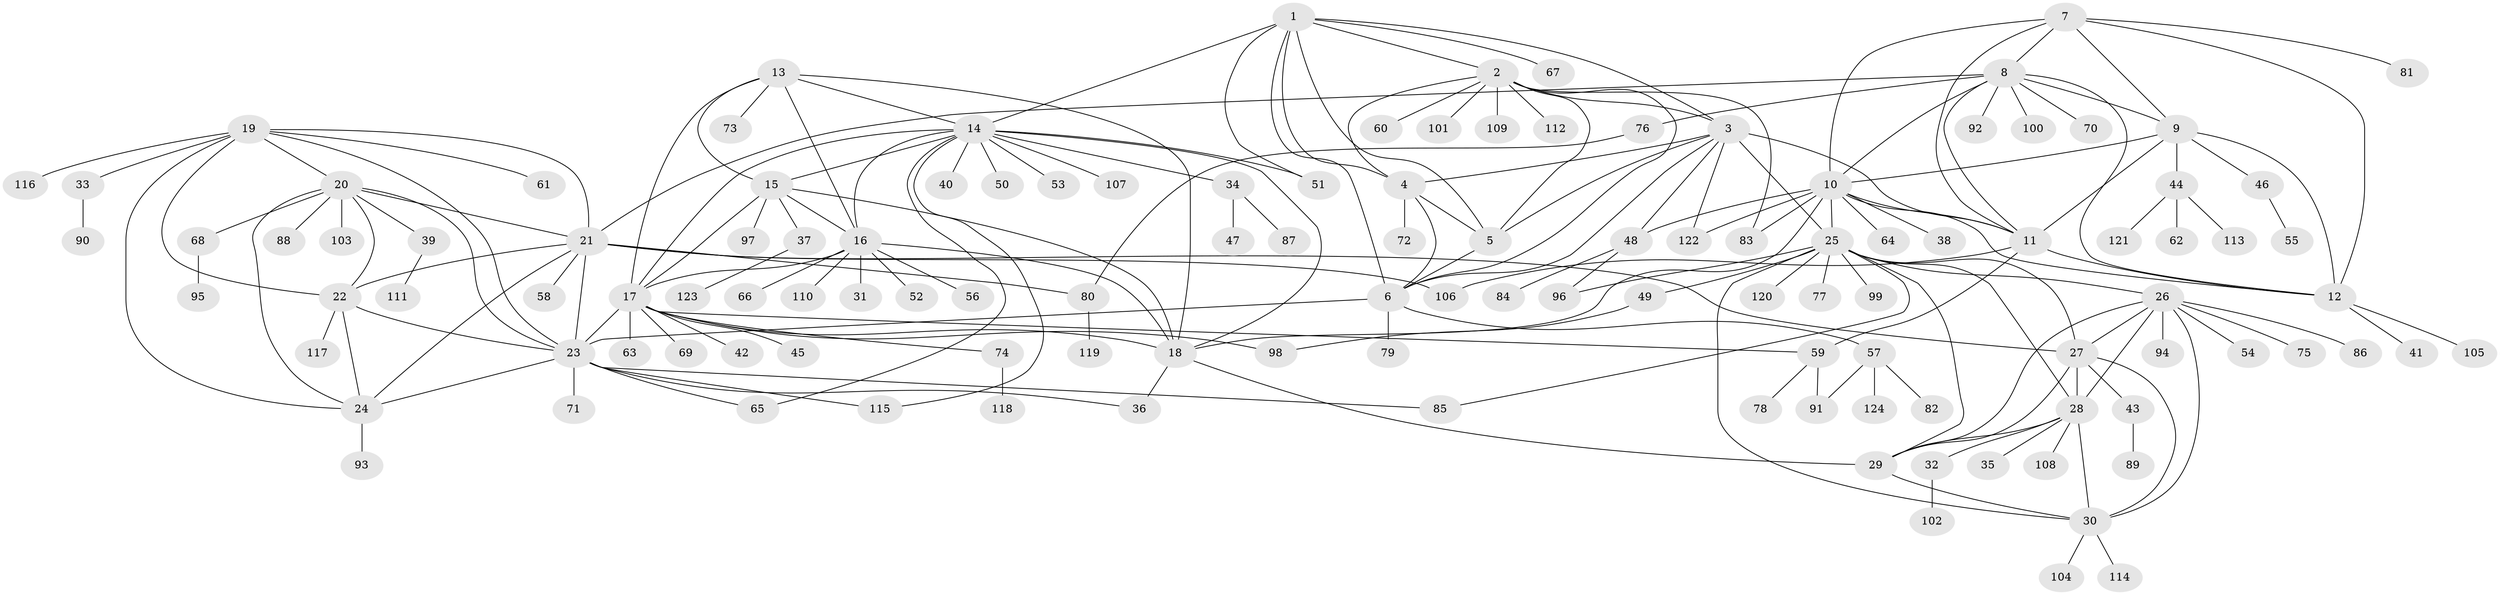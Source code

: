 // Generated by graph-tools (version 1.1) at 2025/11/02/27/25 16:11:33]
// undirected, 124 vertices, 193 edges
graph export_dot {
graph [start="1"]
  node [color=gray90,style=filled];
  1;
  2;
  3;
  4;
  5;
  6;
  7;
  8;
  9;
  10;
  11;
  12;
  13;
  14;
  15;
  16;
  17;
  18;
  19;
  20;
  21;
  22;
  23;
  24;
  25;
  26;
  27;
  28;
  29;
  30;
  31;
  32;
  33;
  34;
  35;
  36;
  37;
  38;
  39;
  40;
  41;
  42;
  43;
  44;
  45;
  46;
  47;
  48;
  49;
  50;
  51;
  52;
  53;
  54;
  55;
  56;
  57;
  58;
  59;
  60;
  61;
  62;
  63;
  64;
  65;
  66;
  67;
  68;
  69;
  70;
  71;
  72;
  73;
  74;
  75;
  76;
  77;
  78;
  79;
  80;
  81;
  82;
  83;
  84;
  85;
  86;
  87;
  88;
  89;
  90;
  91;
  92;
  93;
  94;
  95;
  96;
  97;
  98;
  99;
  100;
  101;
  102;
  103;
  104;
  105;
  106;
  107;
  108;
  109;
  110;
  111;
  112;
  113;
  114;
  115;
  116;
  117;
  118;
  119;
  120;
  121;
  122;
  123;
  124;
  1 -- 2;
  1 -- 3;
  1 -- 4;
  1 -- 5;
  1 -- 6;
  1 -- 14;
  1 -- 51;
  1 -- 67;
  2 -- 3;
  2 -- 4;
  2 -- 5;
  2 -- 6;
  2 -- 60;
  2 -- 83;
  2 -- 101;
  2 -- 109;
  2 -- 112;
  3 -- 4;
  3 -- 5;
  3 -- 6;
  3 -- 11;
  3 -- 25;
  3 -- 48;
  3 -- 122;
  4 -- 5;
  4 -- 6;
  4 -- 72;
  5 -- 6;
  6 -- 23;
  6 -- 57;
  6 -- 79;
  7 -- 8;
  7 -- 9;
  7 -- 10;
  7 -- 11;
  7 -- 12;
  7 -- 81;
  8 -- 9;
  8 -- 10;
  8 -- 11;
  8 -- 12;
  8 -- 21;
  8 -- 70;
  8 -- 76;
  8 -- 92;
  8 -- 100;
  9 -- 10;
  9 -- 11;
  9 -- 12;
  9 -- 44;
  9 -- 46;
  10 -- 11;
  10 -- 12;
  10 -- 18;
  10 -- 25;
  10 -- 38;
  10 -- 48;
  10 -- 64;
  10 -- 83;
  10 -- 122;
  11 -- 12;
  11 -- 59;
  11 -- 106;
  12 -- 41;
  12 -- 105;
  13 -- 14;
  13 -- 15;
  13 -- 16;
  13 -- 17;
  13 -- 18;
  13 -- 73;
  14 -- 15;
  14 -- 16;
  14 -- 17;
  14 -- 18;
  14 -- 34;
  14 -- 40;
  14 -- 50;
  14 -- 51;
  14 -- 53;
  14 -- 65;
  14 -- 107;
  14 -- 115;
  15 -- 16;
  15 -- 17;
  15 -- 18;
  15 -- 37;
  15 -- 97;
  16 -- 17;
  16 -- 18;
  16 -- 31;
  16 -- 52;
  16 -- 56;
  16 -- 66;
  16 -- 110;
  17 -- 18;
  17 -- 23;
  17 -- 42;
  17 -- 45;
  17 -- 59;
  17 -- 63;
  17 -- 69;
  17 -- 74;
  17 -- 98;
  18 -- 29;
  18 -- 36;
  19 -- 20;
  19 -- 21;
  19 -- 22;
  19 -- 23;
  19 -- 24;
  19 -- 33;
  19 -- 61;
  19 -- 116;
  20 -- 21;
  20 -- 22;
  20 -- 23;
  20 -- 24;
  20 -- 39;
  20 -- 68;
  20 -- 88;
  20 -- 103;
  21 -- 22;
  21 -- 23;
  21 -- 24;
  21 -- 27;
  21 -- 58;
  21 -- 80;
  21 -- 106;
  22 -- 23;
  22 -- 24;
  22 -- 117;
  23 -- 24;
  23 -- 36;
  23 -- 65;
  23 -- 71;
  23 -- 85;
  23 -- 115;
  24 -- 93;
  25 -- 26;
  25 -- 27;
  25 -- 28;
  25 -- 29;
  25 -- 30;
  25 -- 49;
  25 -- 77;
  25 -- 85;
  25 -- 96;
  25 -- 99;
  25 -- 120;
  26 -- 27;
  26 -- 28;
  26 -- 29;
  26 -- 30;
  26 -- 54;
  26 -- 75;
  26 -- 86;
  26 -- 94;
  27 -- 28;
  27 -- 29;
  27 -- 30;
  27 -- 43;
  28 -- 29;
  28 -- 30;
  28 -- 32;
  28 -- 35;
  28 -- 108;
  29 -- 30;
  30 -- 104;
  30 -- 114;
  32 -- 102;
  33 -- 90;
  34 -- 47;
  34 -- 87;
  37 -- 123;
  39 -- 111;
  43 -- 89;
  44 -- 62;
  44 -- 113;
  44 -- 121;
  46 -- 55;
  48 -- 84;
  48 -- 96;
  49 -- 98;
  57 -- 82;
  57 -- 91;
  57 -- 124;
  59 -- 78;
  59 -- 91;
  68 -- 95;
  74 -- 118;
  76 -- 80;
  80 -- 119;
}
